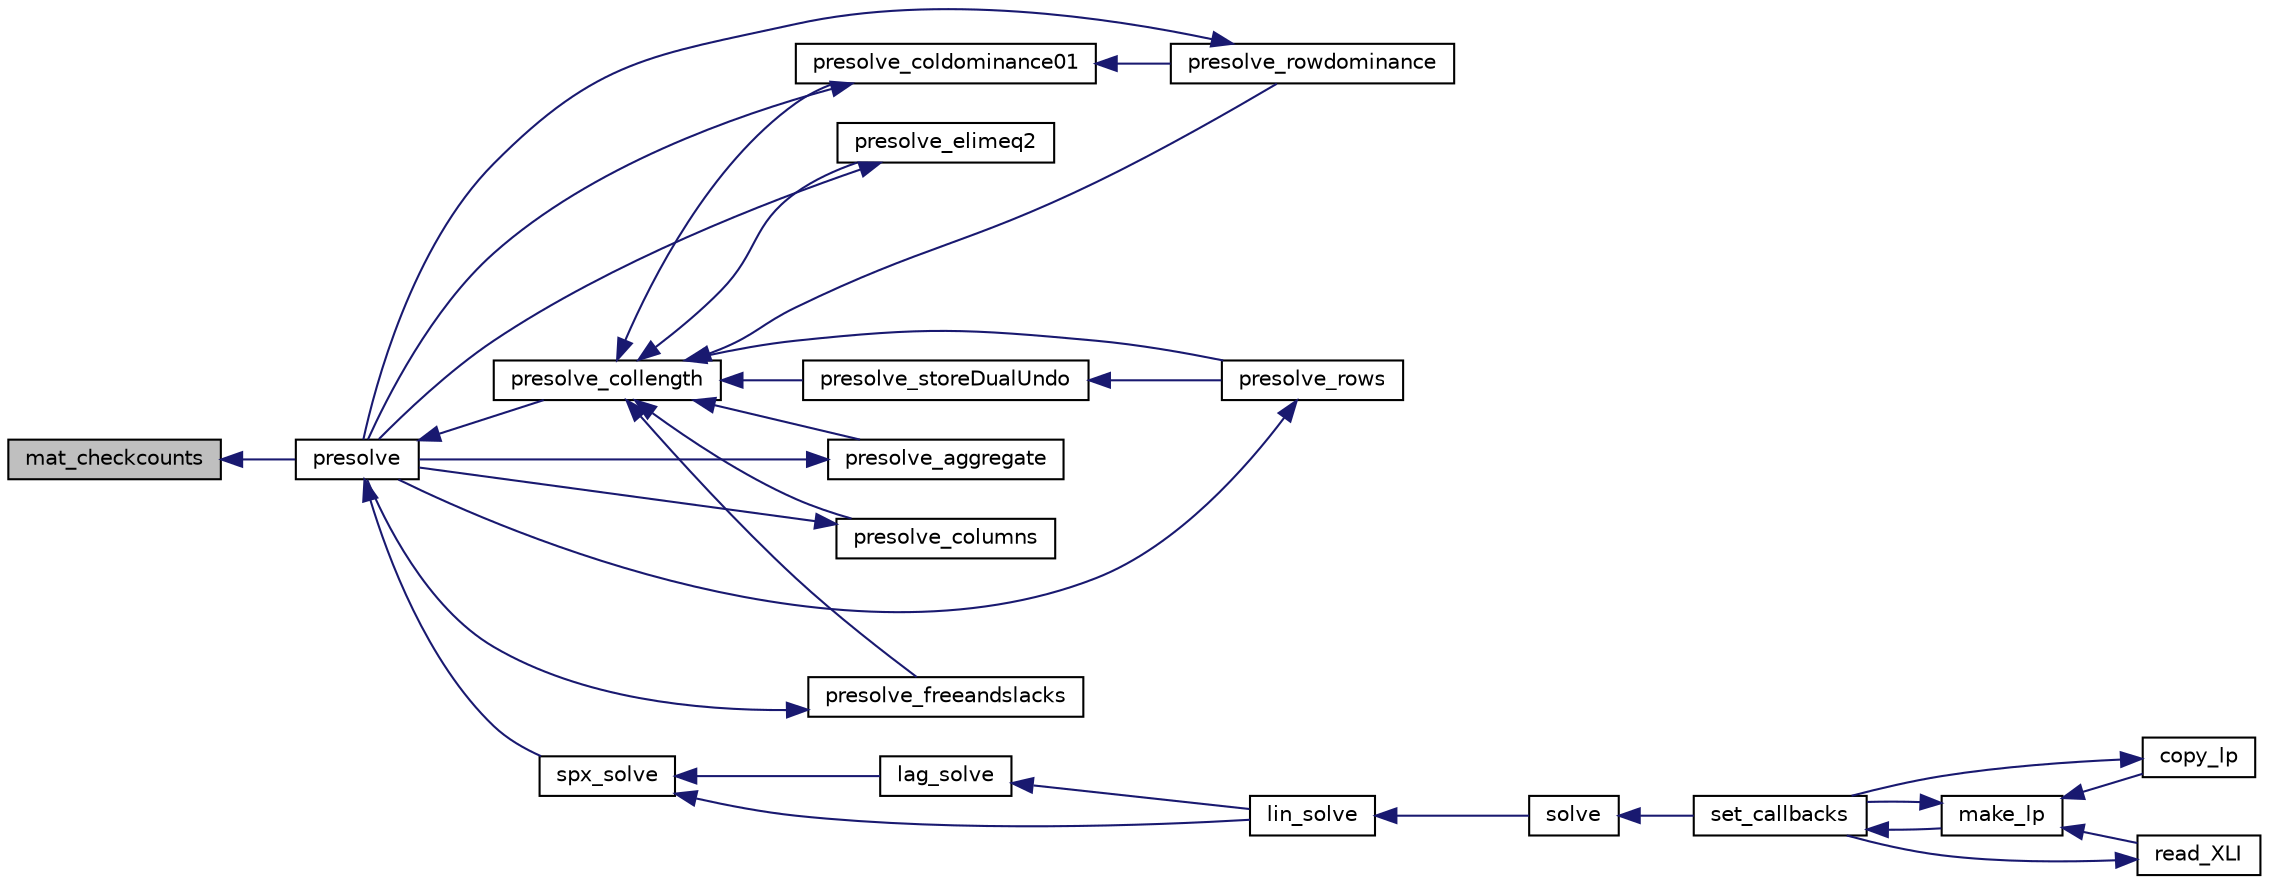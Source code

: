 digraph "mat_checkcounts"
{
  edge [fontname="Helvetica",fontsize="10",labelfontname="Helvetica",labelfontsize="10"];
  node [fontname="Helvetica",fontsize="10",shape=record];
  rankdir="LR";
  Node1278 [label="mat_checkcounts",height=0.2,width=0.4,color="black", fillcolor="grey75", style="filled", fontcolor="black"];
  Node1278 -> Node1279 [dir="back",color="midnightblue",fontsize="10",style="solid",fontname="Helvetica"];
  Node1279 [label="presolve",height=0.2,width=0.4,color="black", fillcolor="white", style="filled",URL="$da/dae/lp__presolve_8h.html#a63c9f891fb867de51e44d08313fdd585"];
  Node1279 -> Node1280 [dir="back",color="midnightblue",fontsize="10",style="solid",fontname="Helvetica"];
  Node1280 [label="presolve_collength",height=0.2,width=0.4,color="black", fillcolor="white", style="filled",URL="$da/dae/lp__presolve_8h.html#a58b595e285879c5d2996a0a6247d9389"];
  Node1280 -> Node1281 [dir="back",color="midnightblue",fontsize="10",style="solid",fontname="Helvetica"];
  Node1281 [label="presolve_storeDualUndo",height=0.2,width=0.4,color="black", fillcolor="white", style="filled",URL="$d3/da5/lp__presolve_8c.html#a1aba0570d1275e34fbd173aa558c4c14"];
  Node1281 -> Node1282 [dir="back",color="midnightblue",fontsize="10",style="solid",fontname="Helvetica"];
  Node1282 [label="presolve_rows",height=0.2,width=0.4,color="black", fillcolor="white", style="filled",URL="$d3/da5/lp__presolve_8c.html#a93c32e563cfede02af08bd1a3d46bd6d"];
  Node1282 -> Node1279 [dir="back",color="midnightblue",fontsize="10",style="solid",fontname="Helvetica"];
  Node1280 -> Node1283 [dir="back",color="midnightblue",fontsize="10",style="solid",fontname="Helvetica"];
  Node1283 [label="presolve_elimeq2",height=0.2,width=0.4,color="black", fillcolor="white", style="filled",URL="$d3/da5/lp__presolve_8c.html#a7844c56aa332fe22274fffac21b497b8"];
  Node1283 -> Node1279 [dir="back",color="midnightblue",fontsize="10",style="solid",fontname="Helvetica"];
  Node1280 -> Node1284 [dir="back",color="midnightblue",fontsize="10",style="solid",fontname="Helvetica"];
  Node1284 [label="presolve_rowdominance",height=0.2,width=0.4,color="black", fillcolor="white", style="filled",URL="$d3/da5/lp__presolve_8c.html#a7e03acd96990d99539251375f7faff4a"];
  Node1284 -> Node1279 [dir="back",color="midnightblue",fontsize="10",style="solid",fontname="Helvetica"];
  Node1280 -> Node1285 [dir="back",color="midnightblue",fontsize="10",style="solid",fontname="Helvetica"];
  Node1285 [label="presolve_coldominance01",height=0.2,width=0.4,color="black", fillcolor="white", style="filled",URL="$d3/da5/lp__presolve_8c.html#a38ba8dae4e0bbdd4ab2ab77f7d146596"];
  Node1285 -> Node1284 [dir="back",color="midnightblue",fontsize="10",style="solid",fontname="Helvetica"];
  Node1285 -> Node1279 [dir="back",color="midnightblue",fontsize="10",style="solid",fontname="Helvetica"];
  Node1280 -> Node1286 [dir="back",color="midnightblue",fontsize="10",style="solid",fontname="Helvetica"];
  Node1286 [label="presolve_aggregate",height=0.2,width=0.4,color="black", fillcolor="white", style="filled",URL="$d3/da5/lp__presolve_8c.html#accb9e4202e7222ff4aba91e3c15efa73"];
  Node1286 -> Node1279 [dir="back",color="midnightblue",fontsize="10",style="solid",fontname="Helvetica"];
  Node1280 -> Node1287 [dir="back",color="midnightblue",fontsize="10",style="solid",fontname="Helvetica"];
  Node1287 [label="presolve_columns",height=0.2,width=0.4,color="black", fillcolor="white", style="filled",URL="$d3/da5/lp__presolve_8c.html#ada5e067bb25106a6d8ecd75d23be8600"];
  Node1287 -> Node1279 [dir="back",color="midnightblue",fontsize="10",style="solid",fontname="Helvetica"];
  Node1280 -> Node1288 [dir="back",color="midnightblue",fontsize="10",style="solid",fontname="Helvetica"];
  Node1288 [label="presolve_freeandslacks",height=0.2,width=0.4,color="black", fillcolor="white", style="filled",URL="$d3/da5/lp__presolve_8c.html#a62d34320b14c8946670a7fc73a04828a"];
  Node1288 -> Node1279 [dir="back",color="midnightblue",fontsize="10",style="solid",fontname="Helvetica"];
  Node1280 -> Node1282 [dir="back",color="midnightblue",fontsize="10",style="solid",fontname="Helvetica"];
  Node1279 -> Node1289 [dir="back",color="midnightblue",fontsize="10",style="solid",fontname="Helvetica"];
  Node1289 [label="spx_solve",height=0.2,width=0.4,color="black", fillcolor="white", style="filled",URL="$d1/d0a/lp__simplex_8h.html#a3effc8b68c1fb21095e7324d83d0dbf7"];
  Node1289 -> Node1290 [dir="back",color="midnightblue",fontsize="10",style="solid",fontname="Helvetica"];
  Node1290 [label="lag_solve",height=0.2,width=0.4,color="black", fillcolor="white", style="filled",URL="$d1/d0a/lp__simplex_8h.html#a320e9e82c06466267a7cb7844c7767b8"];
  Node1290 -> Node1291 [dir="back",color="midnightblue",fontsize="10",style="solid",fontname="Helvetica"];
  Node1291 [label="lin_solve",height=0.2,width=0.4,color="black", fillcolor="white", style="filled",URL="$d1/d0a/lp__simplex_8h.html#a794b0beb471eb7ece9a694717b65b947"];
  Node1291 -> Node1292 [dir="back",color="midnightblue",fontsize="10",style="solid",fontname="Helvetica"];
  Node1292 [label="solve",height=0.2,width=0.4,color="black", fillcolor="white", style="filled",URL="$df/df7/lp__lib_8h.html#a0f4da3a192397e77e6fe92704d4fad3f"];
  Node1292 -> Node1293 [dir="back",color="midnightblue",fontsize="10",style="solid",fontname="Helvetica"];
  Node1293 [label="set_callbacks",height=0.2,width=0.4,color="black", fillcolor="white", style="filled",URL="$df/df7/lp__lib_8h.html#a929e8acb9704f61e16927c915c15cd07"];
  Node1293 -> Node1294 [dir="back",color="midnightblue",fontsize="10",style="solid",fontname="Helvetica"];
  Node1294 [label="make_lp",height=0.2,width=0.4,color="black", fillcolor="white", style="filled",URL="$df/df7/lp__lib_8h.html#a68a0333d84dd944f67e2a0ec72e346a9"];
  Node1294 -> Node1295 [dir="back",color="midnightblue",fontsize="10",style="solid",fontname="Helvetica"];
  Node1295 [label="copy_lp",height=0.2,width=0.4,color="black", fillcolor="white", style="filled",URL="$df/df7/lp__lib_8h.html#aca83ecdbc200b414db491306f3070ae9"];
  Node1295 -> Node1293 [dir="back",color="midnightblue",fontsize="10",style="solid",fontname="Helvetica"];
  Node1294 -> Node1293 [dir="back",color="midnightblue",fontsize="10",style="solid",fontname="Helvetica"];
  Node1294 -> Node1296 [dir="back",color="midnightblue",fontsize="10",style="solid",fontname="Helvetica"];
  Node1296 [label="read_XLI",height=0.2,width=0.4,color="black", fillcolor="white", style="filled",URL="$df/df7/lp__lib_8h.html#a351dd803960ab0dae2b39f2c65d3a58d"];
  Node1296 -> Node1293 [dir="back",color="midnightblue",fontsize="10",style="solid",fontname="Helvetica"];
  Node1289 -> Node1291 [dir="back",color="midnightblue",fontsize="10",style="solid",fontname="Helvetica"];
}
